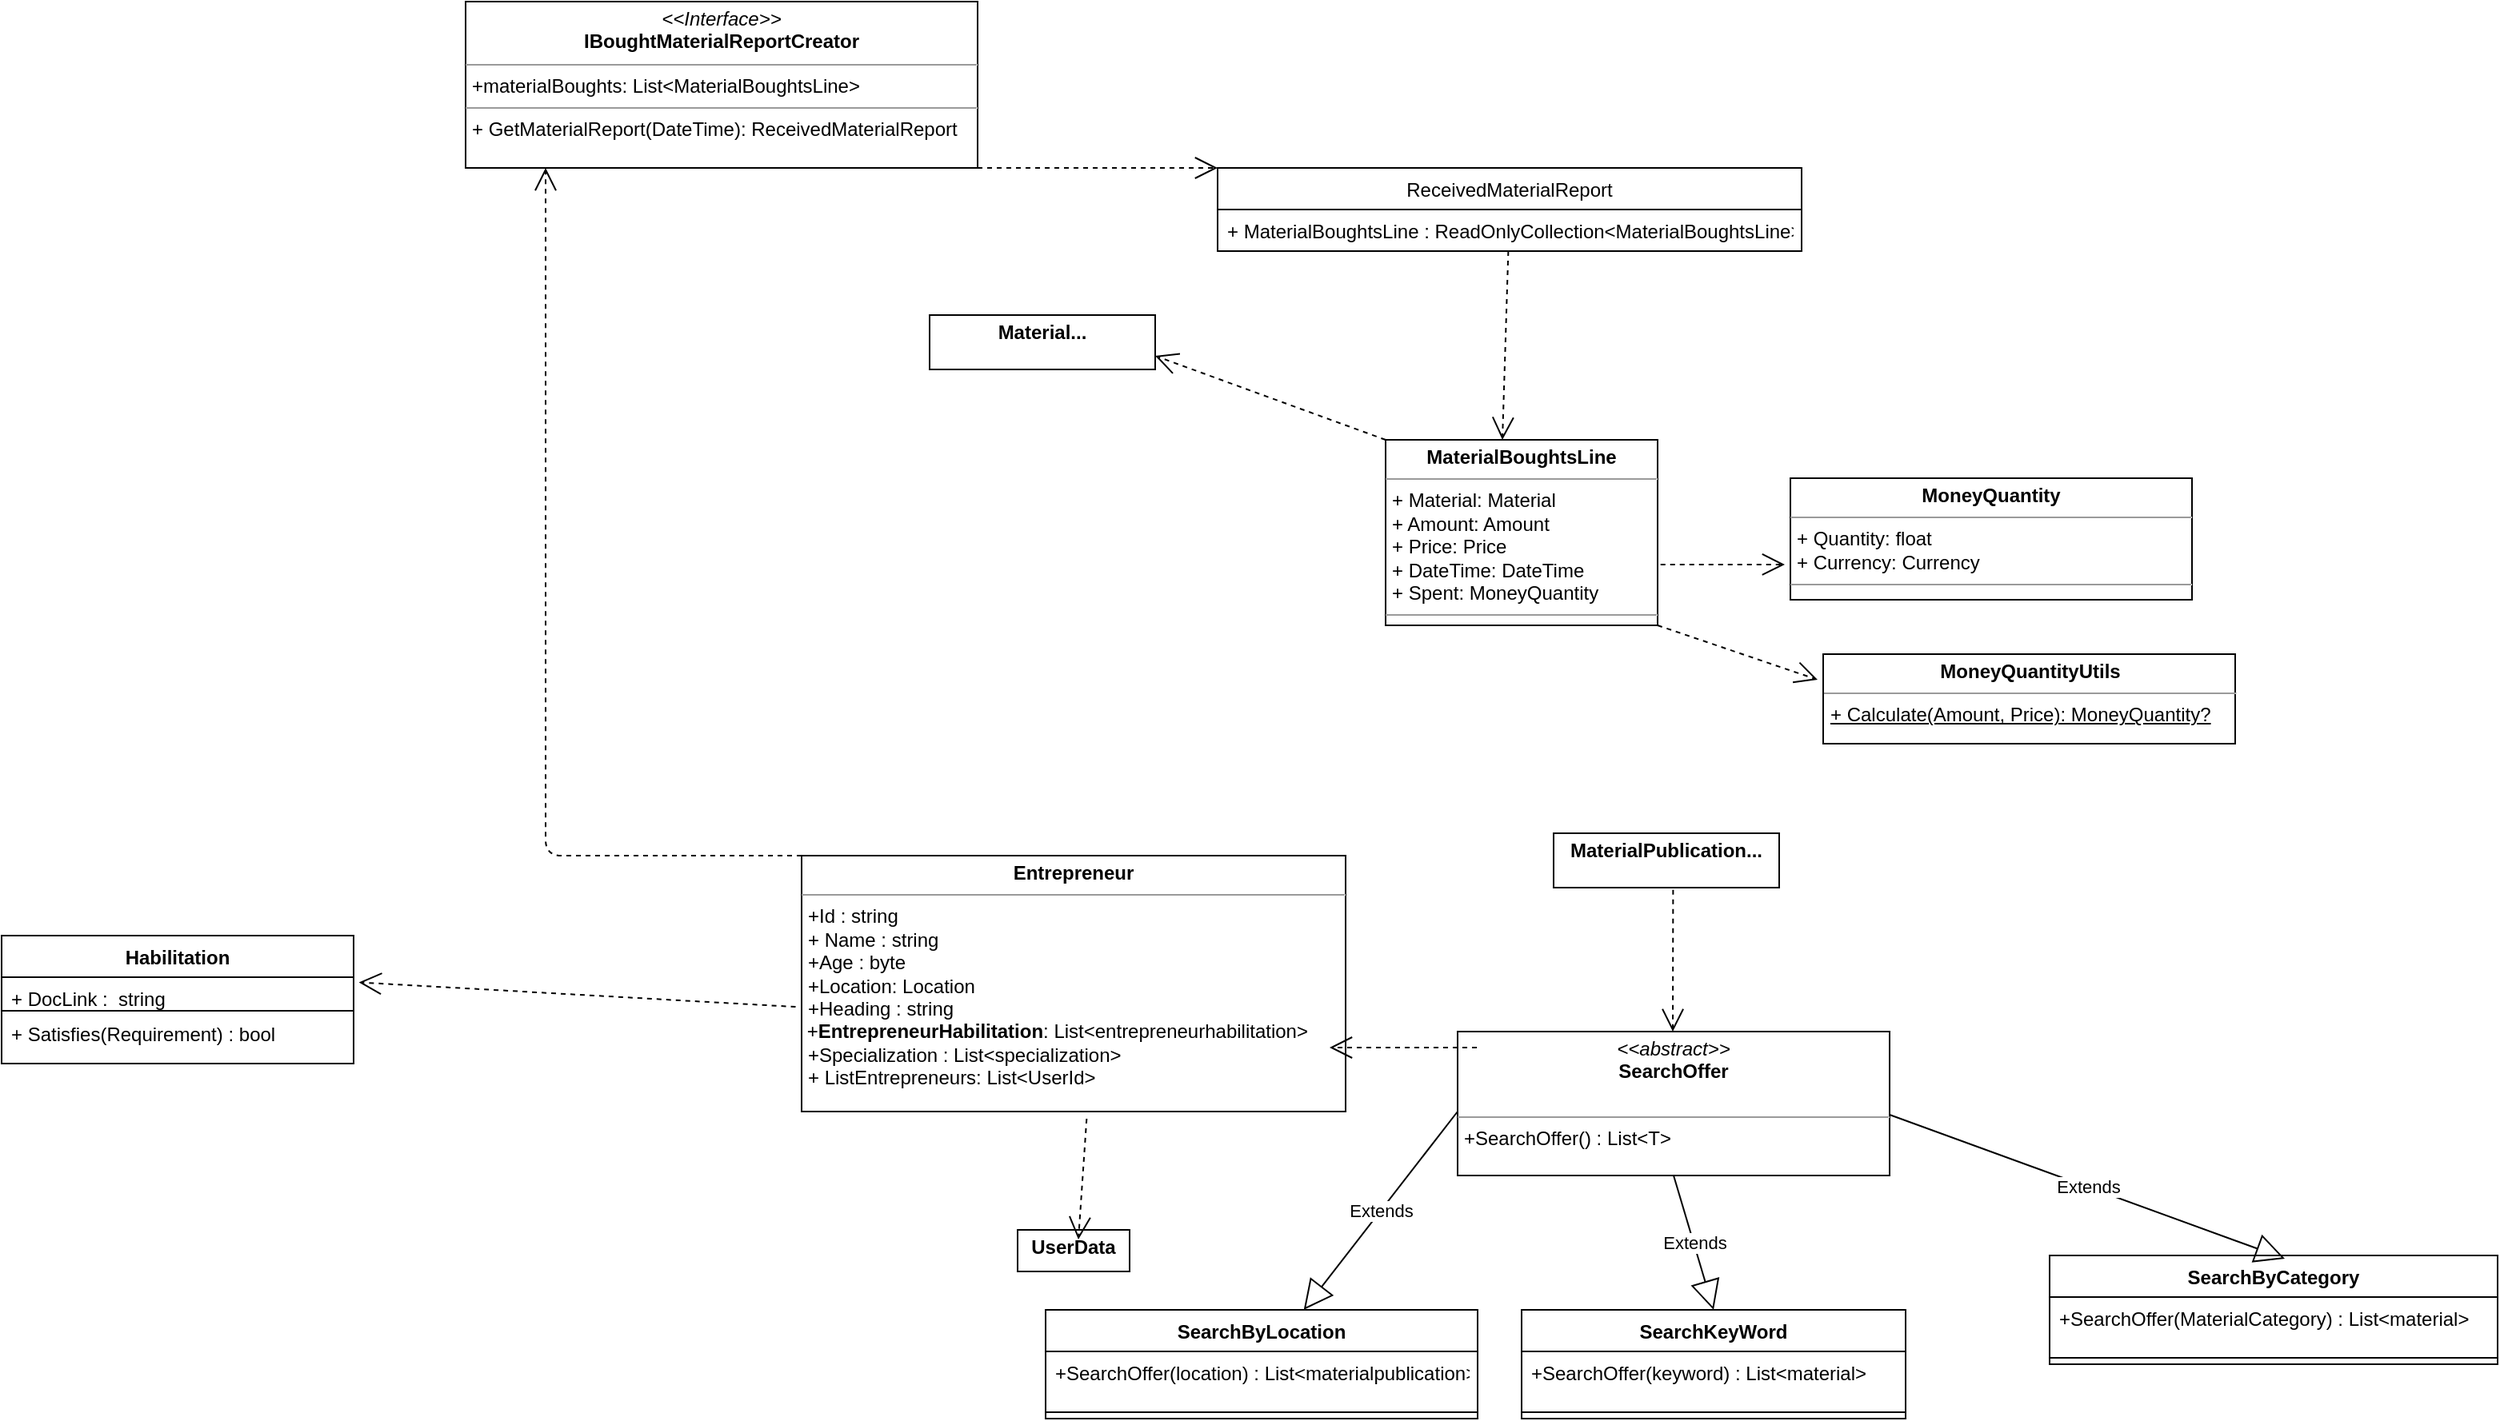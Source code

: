 <mxfile>
    <diagram id="nPQ2nc9rfcbbBthlRRQ-" name="Page-1">
        <mxGraphModel dx="1636" dy="1687" grid="1" gridSize="10" guides="1" tooltips="1" connect="1" arrows="1" fold="1" page="1" pageScale="1" pageWidth="827" pageHeight="1169" math="0" shadow="0">
            <root>
                <mxCell id="0"/>
                <mxCell id="1" parent="0"/>
                <mxCell id="2" value="&lt;p style=&quot;margin: 0px ; margin-top: 4px ; text-align: center&quot;&gt;&lt;b&gt;Entrepreneur&lt;/b&gt;&lt;/p&gt;&lt;hr size=&quot;1&quot;&gt;&lt;p style=&quot;margin: 0px ; margin-left: 4px&quot;&gt;+Id : string&lt;/p&gt;&lt;p style=&quot;margin: 0px ; margin-left: 4px&quot;&gt;+ Name : string&lt;/p&gt;&lt;p style=&quot;margin: 0px ; margin-left: 4px&quot;&gt;+Age : byte&lt;/p&gt;&lt;p style=&quot;margin: 0px ; margin-left: 4px&quot;&gt;+Location: Location&lt;/p&gt;&lt;p style=&quot;margin: 0px ; margin-left: 4px&quot;&gt;&lt;span&gt;+Heading : string&amp;nbsp;&lt;/span&gt;&lt;/p&gt;&amp;nbsp;+&lt;span style=&quot;font-weight: 700 ; text-align: center&quot;&gt;EntrepreneurHabilitation&lt;/span&gt;: List&amp;lt;entrepreneurhabilitation&amp;gt;&lt;p style=&quot;margin: 0px ; margin-left: 4px&quot;&gt;+Specialization : List&amp;lt;specialization&amp;gt;&lt;/p&gt;&lt;p style=&quot;margin: 0px ; margin-left: 4px&quot;&gt;+ ListEntrepreneurs: List&amp;lt;UserId&amp;gt;&lt;br&gt;&lt;/p&gt;&lt;p style=&quot;margin: 0px ; margin-left: 4px&quot;&gt;&lt;br&gt;&lt;/p&gt;&lt;br&gt;&lt;hr size=&quot;1&quot;&gt;&lt;p style=&quot;margin: 0px ; margin-left: 4px&quot;&gt;+ method(): Type&lt;/p&gt;" style="verticalAlign=top;align=left;overflow=fill;fontSize=12;fontFamily=Helvetica;html=1;" parent="1" vertex="1">
                    <mxGeometry x="230" y="-410" width="340" height="160" as="geometry"/>
                </mxCell>
                <mxCell id="6" value="&lt;p style=&quot;margin: 0px ; margin-top: 4px ; text-align: center&quot;&gt;&lt;b&gt;MaterialPublication...&lt;/b&gt;&lt;/p&gt;" style="verticalAlign=top;align=left;overflow=fill;fontSize=12;fontFamily=Helvetica;html=1;" parent="1" vertex="1">
                    <mxGeometry x="700" y="-424" width="141" height="34" as="geometry"/>
                </mxCell>
                <mxCell id="15" value="Habilitation" style="swimlane;fontStyle=1;align=center;verticalAlign=top;childLayout=stackLayout;horizontal=1;startSize=26;horizontalStack=0;resizeParent=1;resizeParentMax=0;resizeLast=0;collapsible=1;marginBottom=0;" parent="1" vertex="1">
                    <mxGeometry x="-270" y="-360" width="220" height="80" as="geometry">
                        <mxRectangle x="275" y="-800" width="70" height="26" as="alternateBounds"/>
                    </mxGeometry>
                </mxCell>
                <mxCell id="16" value="+ DocLink :  string" style="text;align=left;verticalAlign=top;spacingLeft=4;spacingRight=4;overflow=hidden;rotatable=0;points=[[0,0.5],[1,0.5]];portConstraint=eastwest;" parent="15" vertex="1">
                    <mxGeometry y="26" width="220" height="20" as="geometry"/>
                </mxCell>
                <mxCell id="18" value="" style="line;strokeWidth=1;align=left;verticalAlign=middle;spacingTop=-1;spacingLeft=3;spacingRight=3;rotatable=0;labelPosition=right;points=[];portConstraint=eastwest;" parent="15" vertex="1">
                    <mxGeometry y="46" width="220" height="2" as="geometry"/>
                </mxCell>
                <mxCell id="19" value="+ Satisfies(Requirement) : bool" style="text;align=left;verticalAlign=top;spacingLeft=4;spacingRight=4;overflow=hidden;rotatable=0;points=[[0,0.5],[1,0.5]];portConstraint=eastwest;" parent="15" vertex="1">
                    <mxGeometry y="48" width="220" height="32" as="geometry"/>
                </mxCell>
                <mxCell id="22" value="ReceivedMaterialReport" style="swimlane;fontStyle=0;childLayout=stackLayout;horizontal=1;startSize=26;horizontalStack=0;resizeParent=1;resizeParentMax=0;resizeLast=0;collapsible=1;marginBottom=0;" parent="1" vertex="1">
                    <mxGeometry x="490" y="-840" width="365" height="52" as="geometry">
                        <mxRectangle x="45" y="-131" width="160" height="26" as="alternateBounds"/>
                    </mxGeometry>
                </mxCell>
                <mxCell id="23" value="+ MaterialBoughtsLine : ReadOnlyCollection&lt;MaterialBoughtsLine&gt; " style="text;align=left;verticalAlign=top;spacingLeft=4;spacingRight=4;overflow=hidden;rotatable=0;points=[[0,0.5],[1,0.5]];portConstraint=eastwest;" parent="22" vertex="1">
                    <mxGeometry y="26" width="365" height="26" as="geometry"/>
                </mxCell>
                <mxCell id="29" value="" style="endArrow=open;endSize=12;dashed=1;html=1;rounded=0;exitX=-0.011;exitY=0.591;exitDx=0;exitDy=0;exitPerimeter=0;entryX=1.015;entryY=0.162;entryDx=0;entryDy=0;entryPerimeter=0;" parent="1" source="2" target="16" edge="1">
                    <mxGeometry x="0.004" y="105" width="160" relative="1" as="geometry">
                        <mxPoint x="400.0" y="-150" as="sourcePoint"/>
                        <mxPoint x="460" y="-210" as="targetPoint"/>
                        <mxPoint as="offset"/>
                    </mxGeometry>
                </mxCell>
                <mxCell id="32" value="&lt;p style=&quot;margin: 0px ; margin-top: 4px ; text-align: center&quot;&gt;&lt;b&gt;MaterialBoughtsLine&lt;/b&gt;&lt;/p&gt;&lt;hr size=&quot;1&quot;&gt;&lt;p style=&quot;margin: 0px ; margin-left: 4px&quot;&gt;+ Material: Material&lt;br&gt;&lt;/p&gt;&lt;p style=&quot;margin: 0px ; margin-left: 4px&quot;&gt;+ Amount: Amount&lt;/p&gt;&lt;p style=&quot;margin: 0px ; margin-left: 4px&quot;&gt;+ Price: Price&lt;/p&gt;&lt;p style=&quot;margin: 0px ; margin-left: 4px&quot;&gt;+ DateTime: DateTime&lt;/p&gt;&lt;p style=&quot;margin: 0px ; margin-left: 4px&quot;&gt;+ Spent: MoneyQuantity&lt;/p&gt;&lt;hr size=&quot;1&quot;&gt;&lt;p style=&quot;margin: 0px ; margin-left: 4px&quot;&gt;&lt;br&gt;&lt;/p&gt;" style="verticalAlign=top;align=left;overflow=fill;fontSize=12;fontFamily=Helvetica;html=1;" parent="1" vertex="1">
                    <mxGeometry x="595" y="-670" width="170" height="116" as="geometry"/>
                </mxCell>
                <mxCell id="34" value="&lt;p style=&quot;margin: 0px ; margin-top: 4px ; text-align: center&quot;&gt;&lt;b&gt;MoneyQuantity&lt;/b&gt;&lt;/p&gt;&lt;hr size=&quot;1&quot;&gt;&lt;p style=&quot;margin: 0px ; margin-left: 4px&quot;&gt;+ Quantity: float&lt;br&gt;&lt;/p&gt;&lt;p style=&quot;margin: 0px ; margin-left: 4px&quot;&gt;+ Currency: Currency&lt;br&gt;&lt;/p&gt;&lt;hr size=&quot;1&quot;&gt;&lt;p style=&quot;margin: 0px ; margin-left: 4px&quot;&gt;&lt;br&gt;&lt;/p&gt;" style="verticalAlign=top;align=left;overflow=fill;fontSize=12;fontFamily=Helvetica;html=1;" parent="1" vertex="1">
                    <mxGeometry x="848" y="-646" width="251" height="76" as="geometry"/>
                </mxCell>
                <mxCell id="35" value="&lt;p style=&quot;margin: 0px ; margin-top: 4px ; text-align: center&quot;&gt;&lt;b&gt;MoneyQuantityUtils&lt;/b&gt;&lt;/p&gt;&lt;hr size=&quot;1&quot;&gt;&lt;p style=&quot;margin: 0px ; margin-left: 4px&quot;&gt;&lt;u&gt;+ Calculate(Amount, Price): MoneyQuantity?&lt;/u&gt;&lt;br&gt;&lt;/p&gt;" style="verticalAlign=top;align=left;overflow=fill;fontSize=12;fontFamily=Helvetica;html=1;" parent="1" vertex="1">
                    <mxGeometry x="868.5" y="-536" width="257.5" height="56" as="geometry"/>
                </mxCell>
                <mxCell id="38" value="" style="endArrow=open;endSize=12;dashed=1;html=1;entryX=0;entryY=0.5;entryDx=0;entryDy=0;exitX=1.011;exitY=0.672;exitDx=0;exitDy=0;exitPerimeter=0;" parent="1" source="32" edge="1">
                    <mxGeometry width="160" relative="1" as="geometry">
                        <mxPoint x="815.49" y="-466.78" as="sourcePoint"/>
                        <mxPoint x="844.5" y="-592" as="targetPoint"/>
                        <Array as="points"/>
                    </mxGeometry>
                </mxCell>
                <mxCell id="39" value="" style="endArrow=open;endSize=12;dashed=1;html=1;entryX=0;entryY=0;entryDx=0;entryDy=0;exitX=1;exitY=1;exitDx=0;exitDy=0;" parent="1" source="32" edge="1">
                    <mxGeometry width="160" relative="1" as="geometry">
                        <mxPoint x="684" y="-438" as="sourcePoint"/>
                        <mxPoint x="865" y="-520" as="targetPoint"/>
                        <Array as="points"/>
                    </mxGeometry>
                </mxCell>
                <mxCell id="41" value="" style="endArrow=open;endSize=12;dashed=1;html=1;" parent="1" source="22" edge="1">
                    <mxGeometry width="160" relative="1" as="geometry">
                        <mxPoint x="675" y="-550" as="sourcePoint"/>
                        <mxPoint x="668" y="-670" as="targetPoint"/>
                        <Array as="points"/>
                    </mxGeometry>
                </mxCell>
                <mxCell id="43" value="&lt;p style=&quot;margin: 0px ; margin-top: 4px ; text-align: center&quot;&gt;&lt;i&gt;&amp;lt;&amp;lt;Interface&amp;gt;&amp;gt;&lt;/i&gt;&lt;br&gt;&lt;b&gt;IBoughtMaterialReportCreator&lt;/b&gt;&lt;/p&gt;&lt;hr size=&quot;1&quot;&gt;&lt;p style=&quot;margin: 0px ; margin-left: 4px&quot;&gt;+materialBoughts: List&amp;lt;MaterialBoughtsLine&amp;gt;&lt;br&gt;&lt;/p&gt;&lt;hr size=&quot;1&quot;&gt;&lt;p style=&quot;margin: 0px ; margin-left: 4px&quot;&gt;+ GetMaterialReport(DateTime): ReceivedMaterialReport&lt;/p&gt;" style="verticalAlign=top;align=left;overflow=fill;fontSize=12;fontFamily=Helvetica;html=1;" parent="1" vertex="1">
                    <mxGeometry x="20" y="-944" width="320" height="104" as="geometry"/>
                </mxCell>
                <mxCell id="52" value="&lt;p style=&quot;margin: 0px ; margin-top: 4px ; text-align: center&quot;&gt;&lt;i&gt;&amp;lt;&amp;lt;abstract&amp;gt;&amp;gt;&lt;/i&gt;&lt;br&gt;&lt;b&gt;SearchOffer&lt;/b&gt;&lt;/p&gt;&lt;p style=&quot;margin: 0px ; margin-left: 4px&quot;&gt;&lt;br&gt;&lt;/p&gt;&lt;hr size=&quot;1&quot;&gt;&lt;p style=&quot;margin: 0px ; margin-left: 4px&quot;&gt;+SearchOffer() : List&amp;lt;T&amp;gt;&lt;br&gt;&lt;br&gt;&lt;/p&gt;" style="verticalAlign=top;align=left;overflow=fill;fontSize=12;fontFamily=Helvetica;html=1;" parent="1" vertex="1">
                    <mxGeometry x="640" y="-300" width="270" height="90" as="geometry"/>
                </mxCell>
                <mxCell id="53" value="&lt;p style=&quot;margin: 0px ; margin-top: 4px ; text-align: center&quot;&gt;&lt;b&gt;UserData&lt;/b&gt;&lt;/p&gt;" style="verticalAlign=top;align=left;overflow=fill;fontSize=12;fontFamily=Helvetica;html=1;" parent="1" vertex="1">
                    <mxGeometry x="365" y="-176" width="70" height="26" as="geometry"/>
                </mxCell>
                <mxCell id="54" value="" style="endArrow=open;endSize=12;dashed=1;html=1;rounded=0;exitX=0.524;exitY=1.028;exitDx=0;exitDy=0;exitPerimeter=0;" parent="1" source="2" edge="1">
                    <mxGeometry x="0.004" y="105" width="160" relative="1" as="geometry">
                        <mxPoint x="231.276" y="-230" as="sourcePoint"/>
                        <mxPoint x="403" y="-170" as="targetPoint"/>
                        <mxPoint as="offset"/>
                    </mxGeometry>
                </mxCell>
                <mxCell id="55" value="SearchKeyWord" style="swimlane;fontStyle=1;align=center;verticalAlign=top;childLayout=stackLayout;horizontal=1;startSize=26;horizontalStack=0;resizeParent=1;resizeParentMax=0;resizeLast=0;collapsible=1;marginBottom=0;" parent="1" vertex="1">
                    <mxGeometry x="680" y="-126" width="240" height="68" as="geometry"/>
                </mxCell>
                <mxCell id="56" value="+SearchOffer(keyword) : List&lt;material&gt;" style="text;strokeColor=none;fillColor=none;align=left;verticalAlign=top;spacingLeft=4;spacingRight=4;overflow=hidden;rotatable=0;points=[[0,0.5],[1,0.5]];portConstraint=eastwest;" parent="55" vertex="1">
                    <mxGeometry y="26" width="240" height="34" as="geometry"/>
                </mxCell>
                <mxCell id="57" value="" style="line;strokeWidth=1;fillColor=none;align=left;verticalAlign=middle;spacingTop=-1;spacingLeft=3;spacingRight=3;rotatable=0;labelPosition=right;points=[];portConstraint=eastwest;" parent="55" vertex="1">
                    <mxGeometry y="60" width="240" height="8" as="geometry"/>
                </mxCell>
                <mxCell id="60" value="" style="endArrow=open;endSize=12;dashed=1;html=1;rounded=0;" parent="1" edge="1">
                    <mxGeometry x="0.004" y="105" width="160" relative="1" as="geometry">
                        <mxPoint x="652" y="-290.0" as="sourcePoint"/>
                        <mxPoint x="560" y="-290.0" as="targetPoint"/>
                        <mxPoint as="offset"/>
                        <Array as="points">
                            <mxPoint x="600" y="-290"/>
                        </Array>
                    </mxGeometry>
                </mxCell>
                <mxCell id="61" value="SearchByLocation" style="swimlane;fontStyle=1;align=center;verticalAlign=top;childLayout=stackLayout;horizontal=1;startSize=26;horizontalStack=0;resizeParent=1;resizeParentMax=0;resizeLast=0;collapsible=1;marginBottom=0;" parent="1" vertex="1">
                    <mxGeometry x="382.5" y="-126" width="270" height="68" as="geometry"/>
                </mxCell>
                <mxCell id="62" value="+SearchOffer(location) : List&lt;materialpublication&gt;" style="text;strokeColor=none;fillColor=none;align=left;verticalAlign=top;spacingLeft=4;spacingRight=4;overflow=hidden;rotatable=0;points=[[0,0.5],[1,0.5]];portConstraint=eastwest;" parent="61" vertex="1">
                    <mxGeometry y="26" width="270" height="34" as="geometry"/>
                </mxCell>
                <mxCell id="63" value="" style="line;strokeWidth=1;fillColor=none;align=left;verticalAlign=middle;spacingTop=-1;spacingLeft=3;spacingRight=3;rotatable=0;labelPosition=right;points=[];portConstraint=eastwest;" parent="61" vertex="1">
                    <mxGeometry y="60" width="270" height="8" as="geometry"/>
                </mxCell>
                <mxCell id="65" value="SearchByCategory" style="swimlane;fontStyle=1;align=center;verticalAlign=top;childLayout=stackLayout;horizontal=1;startSize=26;horizontalStack=0;resizeParent=1;resizeParentMax=0;resizeLast=0;collapsible=1;marginBottom=0;" parent="1" vertex="1">
                    <mxGeometry x="1010" y="-160" width="280" height="68" as="geometry"/>
                </mxCell>
                <mxCell id="66" value="+SearchOffer(MaterialCategory) : List&lt;material&gt;" style="text;strokeColor=none;fillColor=none;align=left;verticalAlign=top;spacingLeft=4;spacingRight=4;overflow=hidden;rotatable=0;points=[[0,0.5],[1,0.5]];portConstraint=eastwest;" parent="65" vertex="1">
                    <mxGeometry y="26" width="280" height="34" as="geometry"/>
                </mxCell>
                <mxCell id="67" value="" style="line;strokeWidth=1;fillColor=none;align=left;verticalAlign=middle;spacingTop=-1;spacingLeft=3;spacingRight=3;rotatable=0;labelPosition=right;points=[];portConstraint=eastwest;" parent="65" vertex="1">
                    <mxGeometry y="60" width="280" height="8" as="geometry"/>
                </mxCell>
                <mxCell id="69" value="" style="endArrow=open;endSize=12;dashed=1;html=1;rounded=0;exitX=0.5;exitY=0;exitDx=0;exitDy=0;" parent="1" edge="1">
                    <mxGeometry x="0.004" y="105" width="160" relative="1" as="geometry">
                        <mxPoint x="774.69" y="-388.62" as="sourcePoint"/>
                        <mxPoint x="774.5" y="-300" as="targetPoint"/>
                        <mxPoint as="offset"/>
                    </mxGeometry>
                </mxCell>
                <mxCell id="70" value="&lt;p style=&quot;margin: 0px ; margin-top: 4px ; text-align: center&quot;&gt;&lt;b&gt;Material...&lt;/b&gt;&lt;/p&gt;" style="verticalAlign=top;align=left;overflow=fill;fontSize=12;fontFamily=Helvetica;html=1;" parent="1" vertex="1">
                    <mxGeometry x="310" y="-748" width="141" height="34" as="geometry"/>
                </mxCell>
                <mxCell id="90" value="Extends" style="endArrow=block;endSize=16;endFill=0;html=1;entryX=0.5;entryY=0;entryDx=0;entryDy=0;exitX=0.5;exitY=1;exitDx=0;exitDy=0;" parent="1" source="52" target="55" edge="1">
                    <mxGeometry width="160" relative="1" as="geometry">
                        <mxPoint x="780" y="-210" as="sourcePoint"/>
                        <mxPoint x="782" y="-100" as="targetPoint"/>
                    </mxGeometry>
                </mxCell>
                <mxCell id="91" value="Extends" style="endArrow=block;endSize=16;endFill=0;html=1;entryX=0.525;entryY=0.029;entryDx=0;entryDy=0;exitX=1;exitY=0.578;exitDx=0;exitDy=0;exitPerimeter=0;entryPerimeter=0;" parent="1" source="52" target="65" edge="1">
                    <mxGeometry width="160" relative="1" as="geometry">
                        <mxPoint x="670" y="-120" as="sourcePoint"/>
                        <mxPoint x="900" y="-146" as="targetPoint"/>
                    </mxGeometry>
                </mxCell>
                <mxCell id="92" value="Extends" style="endArrow=block;endSize=16;endFill=0;html=1;" parent="1" target="61" edge="1">
                    <mxGeometry width="160" relative="1" as="geometry">
                        <mxPoint x="640" y="-250" as="sourcePoint"/>
                        <mxPoint x="800" y="-106" as="targetPoint"/>
                    </mxGeometry>
                </mxCell>
                <mxCell id="93" value="" style="endArrow=open;endSize=12;dashed=1;html=1;exitX=0;exitY=0;exitDx=0;exitDy=0;entryX=1;entryY=0.75;entryDx=0;entryDy=0;" parent="1" source="32" target="70" edge="1">
                    <mxGeometry width="160" relative="1" as="geometry">
                        <mxPoint x="775" y="-544" as="sourcePoint"/>
                        <mxPoint x="456" y="-700" as="targetPoint"/>
                        <Array as="points"/>
                    </mxGeometry>
                </mxCell>
                <mxCell id="102" value="" style="endArrow=open;endSize=12;dashed=1;html=1;exitX=1;exitY=1;exitDx=0;exitDy=0;entryX=0;entryY=0;entryDx=0;entryDy=0;" parent="1" source="43" target="22" edge="1">
                    <mxGeometry width="160" relative="1" as="geometry">
                        <mxPoint x="623.688" y="-916" as="sourcePoint"/>
                        <mxPoint x="620" y="-830" as="targetPoint"/>
                        <Array as="points"/>
                    </mxGeometry>
                </mxCell>
                <mxCell id="103" value="" style="endArrow=open;endSize=12;dashed=1;html=1;exitX=0;exitY=0;exitDx=0;exitDy=0;" parent="1" source="2" edge="1">
                    <mxGeometry width="160" relative="1" as="geometry">
                        <mxPoint x="340" y="-410" as="sourcePoint"/>
                        <mxPoint x="70" y="-840" as="targetPoint"/>
                        <Array as="points">
                            <mxPoint x="70" y="-410"/>
                        </Array>
                    </mxGeometry>
                </mxCell>
            </root>
        </mxGraphModel>
    </diagram>
</mxfile>